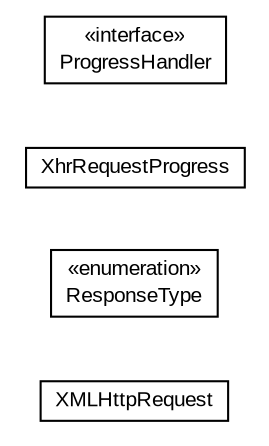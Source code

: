 #!/usr/local/bin/dot
#
# Class diagram 
# Generated by UMLGraph version R5_6-24-gf6e263 (http://www.umlgraph.org/)
#

digraph G {
	edge [fontname="arial",fontsize=10,labelfontname="arial",labelfontsize=10];
	node [fontname="arial",fontsize=10,shape=plaintext];
	nodesep=0.25;
	ranksep=0.5;
	rankdir=LR;
	// com.google.gwt.xhr.client.XMLHttpRequest
	c75 [label=<<table title="com.google.gwt.xhr.client.XMLHttpRequest" border="0" cellborder="1" cellspacing="0" cellpadding="2" port="p" href="./XMLHttpRequest.html">
		<tr><td><table border="0" cellspacing="0" cellpadding="1">
<tr><td align="center" balign="center"> XMLHttpRequest </td></tr>
		</table></td></tr>
		</table>>, URL="./XMLHttpRequest.html", fontname="arial", fontcolor="black", fontsize=10.0];
	// com.google.gwt.xhr.client.XMLHttpRequest.ResponseType
	c76 [label=<<table title="com.google.gwt.xhr.client.XMLHttpRequest.ResponseType" border="0" cellborder="1" cellspacing="0" cellpadding="2" port="p" href="./XMLHttpRequest.ResponseType.html">
		<tr><td><table border="0" cellspacing="0" cellpadding="1">
<tr><td align="center" balign="center"> &#171;enumeration&#187; </td></tr>
<tr><td align="center" balign="center"> ResponseType </td></tr>
		</table></td></tr>
		</table>>, URL="./XMLHttpRequest.ResponseType.html", fontname="arial", fontcolor="black", fontsize=10.0];
	// com.google.gwt.xhr.client.XhrRequestProgress
	c77 [label=<<table title="com.google.gwt.xhr.client.XhrRequestProgress" border="0" cellborder="1" cellspacing="0" cellpadding="2" port="p" href="./XhrRequestProgress.html">
		<tr><td><table border="0" cellspacing="0" cellpadding="1">
<tr><td align="center" balign="center"> XhrRequestProgress </td></tr>
		</table></td></tr>
		</table>>, URL="./XhrRequestProgress.html", fontname="arial", fontcolor="black", fontsize=10.0];
	// com.google.gwt.xhr.client.ProgressHandler
	c78 [label=<<table title="com.google.gwt.xhr.client.ProgressHandler" border="0" cellborder="1" cellspacing="0" cellpadding="2" port="p" href="./ProgressHandler.html">
		<tr><td><table border="0" cellspacing="0" cellpadding="1">
<tr><td align="center" balign="center"> &#171;interface&#187; </td></tr>
<tr><td align="center" balign="center"> ProgressHandler </td></tr>
		</table></td></tr>
		</table>>, URL="./ProgressHandler.html", fontname="arial", fontcolor="black", fontsize=10.0];
}


